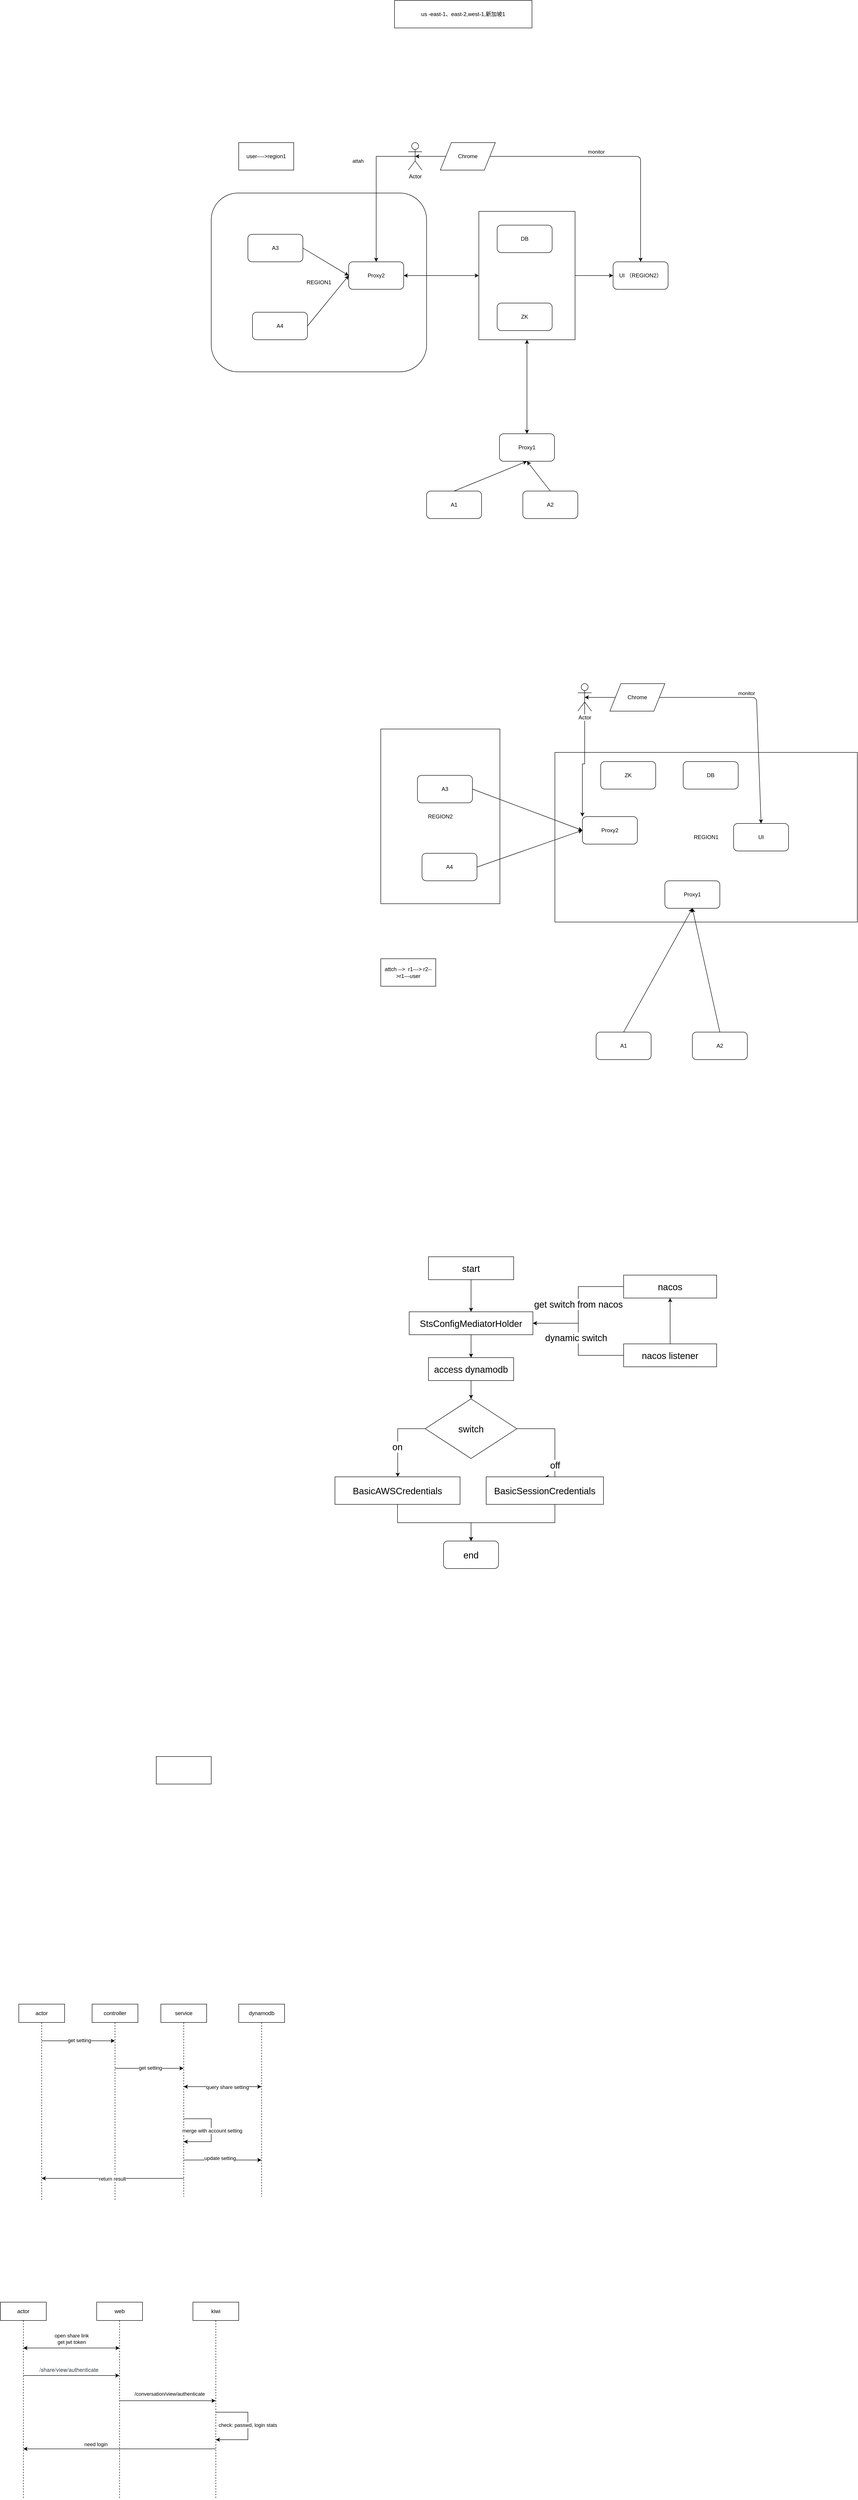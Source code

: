 <mxfile version="21.3.3" type="github">
  <diagram id="3rOCGKYBG2pdvaZSM_1T" name="Page-1">
    <mxGraphModel dx="2071" dy="811" grid="1" gridSize="10" guides="1" tooltips="1" connect="1" arrows="1" fold="1" page="1" pageScale="1" pageWidth="827" pageHeight="1169" math="0" shadow="0">
      <root>
        <mxCell id="0" />
        <mxCell id="1" parent="0" />
        <mxCell id="50LBui8sS1tnswhIV1ka-1" value="REGION2" style="rounded=0;whiteSpace=wrap;html=1;" parent="1" vertex="1">
          <mxGeometry x="250" y="1799" width="260" height="381" as="geometry" />
        </mxCell>
        <mxCell id="50LBui8sS1tnswhIV1ka-2" value="REGION1" style="rounded=1;whiteSpace=wrap;html=1;" parent="1" vertex="1">
          <mxGeometry x="-120" y="630" width="470" height="390" as="geometry" />
        </mxCell>
        <mxCell id="50LBui8sS1tnswhIV1ka-3" value="" style="rounded=0;whiteSpace=wrap;html=1;" parent="1" vertex="1">
          <mxGeometry x="464" y="670" width="210" height="280" as="geometry" />
        </mxCell>
        <mxCell id="50LBui8sS1tnswhIV1ka-4" value="UI （REGION2）" style="rounded=1;whiteSpace=wrap;html=1;" parent="1" vertex="1">
          <mxGeometry x="757" y="780" width="120" height="60" as="geometry" />
        </mxCell>
        <mxCell id="50LBui8sS1tnswhIV1ka-5" value="Proxy1" style="rounded=1;whiteSpace=wrap;html=1;" parent="1" vertex="1">
          <mxGeometry x="509" y="1155" width="120" height="60" as="geometry" />
        </mxCell>
        <mxCell id="50LBui8sS1tnswhIV1ka-6" value="DB" style="rounded=1;whiteSpace=wrap;html=1;" parent="1" vertex="1">
          <mxGeometry x="504" y="700" width="120" height="60" as="geometry" />
        </mxCell>
        <mxCell id="50LBui8sS1tnswhIV1ka-7" value="ZK" style="rounded=1;whiteSpace=wrap;html=1;" parent="1" vertex="1">
          <mxGeometry x="504" y="870" width="120" height="60" as="geometry" />
        </mxCell>
        <mxCell id="50LBui8sS1tnswhIV1ka-8" value="Proxy2" style="rounded=1;whiteSpace=wrap;html=1;" parent="1" vertex="1">
          <mxGeometry x="180" y="780" width="120" height="60" as="geometry" />
        </mxCell>
        <mxCell id="50LBui8sS1tnswhIV1ka-9" value="" style="endArrow=classic;startArrow=classic;html=1;entryX=0.5;entryY=1;entryDx=0;entryDy=0;exitX=0.5;exitY=0;exitDx=0;exitDy=0;" parent="1" source="50LBui8sS1tnswhIV1ka-5" target="50LBui8sS1tnswhIV1ka-3" edge="1">
          <mxGeometry width="50" height="50" relative="1" as="geometry">
            <mxPoint x="440" y="1120" as="sourcePoint" />
            <mxPoint x="490" y="1070" as="targetPoint" />
          </mxGeometry>
        </mxCell>
        <mxCell id="50LBui8sS1tnswhIV1ka-10" value="" style="endArrow=classic;startArrow=classic;html=1;entryX=0;entryY=0.5;entryDx=0;entryDy=0;exitX=1;exitY=0.5;exitDx=0;exitDy=0;" parent="1" source="50LBui8sS1tnswhIV1ka-8" target="50LBui8sS1tnswhIV1ka-3" edge="1">
          <mxGeometry width="50" height="50" relative="1" as="geometry">
            <mxPoint x="440" y="1120" as="sourcePoint" />
            <mxPoint x="490" y="1070" as="targetPoint" />
          </mxGeometry>
        </mxCell>
        <mxCell id="50LBui8sS1tnswhIV1ka-11" value="A1" style="rounded=1;whiteSpace=wrap;html=1;" parent="1" vertex="1">
          <mxGeometry x="350" y="1280" width="120" height="60" as="geometry" />
        </mxCell>
        <mxCell id="50LBui8sS1tnswhIV1ka-12" value="A2" style="rounded=1;whiteSpace=wrap;html=1;" parent="1" vertex="1">
          <mxGeometry x="560" y="1280" width="120" height="60" as="geometry" />
        </mxCell>
        <mxCell id="50LBui8sS1tnswhIV1ka-13" value="A3" style="rounded=1;whiteSpace=wrap;html=1;" parent="1" vertex="1">
          <mxGeometry x="-40" y="720" width="120" height="60" as="geometry" />
        </mxCell>
        <mxCell id="50LBui8sS1tnswhIV1ka-14" value="A4" style="rounded=1;whiteSpace=wrap;html=1;" parent="1" vertex="1">
          <mxGeometry x="-30" y="890" width="120" height="60" as="geometry" />
        </mxCell>
        <mxCell id="50LBui8sS1tnswhIV1ka-15" value="" style="endArrow=classic;html=1;exitX=1;exitY=0.5;exitDx=0;exitDy=0;entryX=0;entryY=0.5;entryDx=0;entryDy=0;" parent="1" source="50LBui8sS1tnswhIV1ka-13" target="50LBui8sS1tnswhIV1ka-8" edge="1">
          <mxGeometry width="50" height="50" relative="1" as="geometry">
            <mxPoint x="440" y="1120" as="sourcePoint" />
            <mxPoint x="490" y="1070" as="targetPoint" />
          </mxGeometry>
        </mxCell>
        <mxCell id="50LBui8sS1tnswhIV1ka-16" value="" style="endArrow=classic;html=1;exitX=1;exitY=0.5;exitDx=0;exitDy=0;entryX=0;entryY=0.5;entryDx=0;entryDy=0;" parent="1" source="50LBui8sS1tnswhIV1ka-14" target="50LBui8sS1tnswhIV1ka-8" edge="1">
          <mxGeometry width="50" height="50" relative="1" as="geometry">
            <mxPoint x="440" y="1120" as="sourcePoint" />
            <mxPoint x="490" y="1070" as="targetPoint" />
          </mxGeometry>
        </mxCell>
        <mxCell id="50LBui8sS1tnswhIV1ka-17" value="" style="endArrow=classic;html=1;exitX=0.5;exitY=0;exitDx=0;exitDy=0;entryX=0.5;entryY=1;entryDx=0;entryDy=0;" parent="1" source="50LBui8sS1tnswhIV1ka-11" target="50LBui8sS1tnswhIV1ka-5" edge="1">
          <mxGeometry width="50" height="50" relative="1" as="geometry">
            <mxPoint x="440" y="1120" as="sourcePoint" />
            <mxPoint x="490" y="1070" as="targetPoint" />
          </mxGeometry>
        </mxCell>
        <mxCell id="50LBui8sS1tnswhIV1ka-18" value="" style="endArrow=classic;html=1;exitX=0.5;exitY=0;exitDx=0;exitDy=0;entryX=0.5;entryY=1;entryDx=0;entryDy=0;" parent="1" source="50LBui8sS1tnswhIV1ka-12" target="50LBui8sS1tnswhIV1ka-5" edge="1">
          <mxGeometry width="50" height="50" relative="1" as="geometry">
            <mxPoint x="440" y="1120" as="sourcePoint" />
            <mxPoint x="490" y="1070" as="targetPoint" />
          </mxGeometry>
        </mxCell>
        <mxCell id="50LBui8sS1tnswhIV1ka-19" value="" style="endArrow=classic;html=1;entryX=0;entryY=0.5;entryDx=0;entryDy=0;exitX=1;exitY=0.5;exitDx=0;exitDy=0;" parent="1" source="50LBui8sS1tnswhIV1ka-3" target="50LBui8sS1tnswhIV1ka-4" edge="1">
          <mxGeometry width="50" height="50" relative="1" as="geometry">
            <mxPoint x="440" y="1120" as="sourcePoint" />
            <mxPoint x="490" y="1070" as="targetPoint" />
          </mxGeometry>
        </mxCell>
        <mxCell id="50LBui8sS1tnswhIV1ka-20" style="edgeStyle=orthogonalEdgeStyle;rounded=0;orthogonalLoop=1;jettySize=auto;html=1;exitX=0.5;exitY=0.5;exitDx=0;exitDy=0;exitPerimeter=0;" parent="1" source="50LBui8sS1tnswhIV1ka-22" target="50LBui8sS1tnswhIV1ka-8" edge="1">
          <mxGeometry relative="1" as="geometry" />
        </mxCell>
        <mxCell id="50LBui8sS1tnswhIV1ka-21" value="attah" style="edgeLabel;html=1;align=center;verticalAlign=middle;resizable=0;points=[];" parent="50LBui8sS1tnswhIV1ka-20" vertex="1" connectable="0">
          <mxGeometry x="-0.46" y="23" relative="1" as="geometry">
            <mxPoint x="-63" y="10" as="offset" />
          </mxGeometry>
        </mxCell>
        <mxCell id="50LBui8sS1tnswhIV1ka-22" value="Actor" style="shape=umlActor;verticalLabelPosition=bottom;labelBackgroundColor=#ffffff;verticalAlign=top;html=1;outlineConnect=0;" parent="1" vertex="1">
          <mxGeometry x="310" y="520" width="30" height="60" as="geometry" />
        </mxCell>
        <mxCell id="50LBui8sS1tnswhIV1ka-23" value="" style="endArrow=classic;startArrow=classic;html=1;exitX=0.5;exitY=0.5;exitDx=0;exitDy=0;exitPerimeter=0;entryX=0.5;entryY=0;entryDx=0;entryDy=0;" parent="1" source="50LBui8sS1tnswhIV1ka-22" target="50LBui8sS1tnswhIV1ka-4" edge="1">
          <mxGeometry width="50" height="50" relative="1" as="geometry">
            <mxPoint x="325" y="550" as="sourcePoint" />
            <mxPoint x="817" y="780" as="targetPoint" />
            <Array as="points">
              <mxPoint x="817" y="550" />
            </Array>
          </mxGeometry>
        </mxCell>
        <mxCell id="50LBui8sS1tnswhIV1ka-24" value="monitor" style="edgeLabel;html=1;align=center;verticalAlign=middle;resizable=0;points=[];" parent="50LBui8sS1tnswhIV1ka-23" vertex="1" connectable="0">
          <mxGeometry x="0.155" relative="1" as="geometry">
            <mxPoint x="-22" y="-10" as="offset" />
          </mxGeometry>
        </mxCell>
        <mxCell id="50LBui8sS1tnswhIV1ka-25" value="Chrome" style="shape=parallelogram;perimeter=parallelogramPerimeter;whiteSpace=wrap;html=1;" parent="1" vertex="1">
          <mxGeometry x="380" y="520" width="120" height="60" as="geometry" />
        </mxCell>
        <mxCell id="50LBui8sS1tnswhIV1ka-26" value="REGION1" style="rounded=0;whiteSpace=wrap;html=1;" parent="1" vertex="1">
          <mxGeometry x="630" y="1850" width="660" height="370" as="geometry" />
        </mxCell>
        <mxCell id="50LBui8sS1tnswhIV1ka-27" value="UI" style="rounded=1;whiteSpace=wrap;html=1;" parent="1" vertex="1">
          <mxGeometry x="1020" y="2005" width="120" height="60" as="geometry" />
        </mxCell>
        <mxCell id="50LBui8sS1tnswhIV1ka-28" value="Proxy1" style="rounded=1;whiteSpace=wrap;html=1;" parent="1" vertex="1">
          <mxGeometry x="870" y="2130" width="120" height="60" as="geometry" />
        </mxCell>
        <mxCell id="50LBui8sS1tnswhIV1ka-29" value="DB" style="rounded=1;whiteSpace=wrap;html=1;" parent="1" vertex="1">
          <mxGeometry x="910" y="1870" width="120" height="60" as="geometry" />
        </mxCell>
        <mxCell id="50LBui8sS1tnswhIV1ka-30" value="ZK" style="rounded=1;whiteSpace=wrap;html=1;" parent="1" vertex="1">
          <mxGeometry x="730" y="1870" width="120" height="60" as="geometry" />
        </mxCell>
        <mxCell id="50LBui8sS1tnswhIV1ka-31" value="Proxy2" style="rounded=1;whiteSpace=wrap;html=1;" parent="1" vertex="1">
          <mxGeometry x="690" y="1990" width="120" height="60" as="geometry" />
        </mxCell>
        <mxCell id="50LBui8sS1tnswhIV1ka-32" value="A1" style="rounded=1;whiteSpace=wrap;html=1;" parent="1" vertex="1">
          <mxGeometry x="720" y="2460" width="120" height="60" as="geometry" />
        </mxCell>
        <mxCell id="50LBui8sS1tnswhIV1ka-33" value="A2" style="rounded=1;whiteSpace=wrap;html=1;" parent="1" vertex="1">
          <mxGeometry x="930" y="2460" width="120" height="60" as="geometry" />
        </mxCell>
        <mxCell id="50LBui8sS1tnswhIV1ka-34" value="A3" style="rounded=1;whiteSpace=wrap;html=1;" parent="1" vertex="1">
          <mxGeometry x="330" y="1900" width="120" height="60" as="geometry" />
        </mxCell>
        <mxCell id="50LBui8sS1tnswhIV1ka-35" value="A4" style="rounded=1;whiteSpace=wrap;html=1;" parent="1" vertex="1">
          <mxGeometry x="340" y="2070" width="120" height="60" as="geometry" />
        </mxCell>
        <mxCell id="50LBui8sS1tnswhIV1ka-36" value="" style="endArrow=classic;html=1;exitX=1;exitY=0.5;exitDx=0;exitDy=0;entryX=0;entryY=0.5;entryDx=0;entryDy=0;" parent="1" source="50LBui8sS1tnswhIV1ka-34" target="50LBui8sS1tnswhIV1ka-31" edge="1">
          <mxGeometry width="50" height="50" relative="1" as="geometry">
            <mxPoint x="810" y="2300" as="sourcePoint" />
            <mxPoint x="860" y="2250" as="targetPoint" />
          </mxGeometry>
        </mxCell>
        <mxCell id="50LBui8sS1tnswhIV1ka-37" value="" style="endArrow=classic;html=1;exitX=1;exitY=0.5;exitDx=0;exitDy=0;entryX=0;entryY=0.5;entryDx=0;entryDy=0;" parent="1" source="50LBui8sS1tnswhIV1ka-35" target="50LBui8sS1tnswhIV1ka-31" edge="1">
          <mxGeometry width="50" height="50" relative="1" as="geometry">
            <mxPoint x="810" y="2300" as="sourcePoint" />
            <mxPoint x="860" y="2250" as="targetPoint" />
          </mxGeometry>
        </mxCell>
        <mxCell id="50LBui8sS1tnswhIV1ka-38" value="" style="endArrow=classic;html=1;exitX=0.5;exitY=0;exitDx=0;exitDy=0;entryX=0.5;entryY=1;entryDx=0;entryDy=0;" parent="1" source="50LBui8sS1tnswhIV1ka-32" target="50LBui8sS1tnswhIV1ka-28" edge="1">
          <mxGeometry width="50" height="50" relative="1" as="geometry">
            <mxPoint x="810" y="2300" as="sourcePoint" />
            <mxPoint x="860" y="2250" as="targetPoint" />
          </mxGeometry>
        </mxCell>
        <mxCell id="50LBui8sS1tnswhIV1ka-39" value="" style="endArrow=classic;html=1;exitX=0.5;exitY=0;exitDx=0;exitDy=0;entryX=0.5;entryY=1;entryDx=0;entryDy=0;" parent="1" source="50LBui8sS1tnswhIV1ka-33" target="50LBui8sS1tnswhIV1ka-28" edge="1">
          <mxGeometry width="50" height="50" relative="1" as="geometry">
            <mxPoint x="810" y="2300" as="sourcePoint" />
            <mxPoint x="860" y="2250" as="targetPoint" />
          </mxGeometry>
        </mxCell>
        <mxCell id="50LBui8sS1tnswhIV1ka-40" style="edgeStyle=orthogonalEdgeStyle;rounded=0;orthogonalLoop=1;jettySize=auto;html=1;exitX=0.5;exitY=0.5;exitDx=0;exitDy=0;exitPerimeter=0;entryX=0;entryY=0;entryDx=0;entryDy=0;" parent="1" source="50LBui8sS1tnswhIV1ka-41" target="50LBui8sS1tnswhIV1ka-31" edge="1">
          <mxGeometry relative="1" as="geometry" />
        </mxCell>
        <mxCell id="50LBui8sS1tnswhIV1ka-41" value="Actor" style="shape=umlActor;verticalLabelPosition=bottom;labelBackgroundColor=#ffffff;verticalAlign=top;html=1;outlineConnect=0;" parent="1" vertex="1">
          <mxGeometry x="680" y="1700" width="30" height="60" as="geometry" />
        </mxCell>
        <mxCell id="50LBui8sS1tnswhIV1ka-42" value="" style="endArrow=classic;startArrow=classic;html=1;exitX=0.5;exitY=0.5;exitDx=0;exitDy=0;exitPerimeter=0;entryX=0.5;entryY=0;entryDx=0;entryDy=0;" parent="1" source="50LBui8sS1tnswhIV1ka-41" target="50LBui8sS1tnswhIV1ka-27" edge="1">
          <mxGeometry width="50" height="50" relative="1" as="geometry">
            <mxPoint x="695" y="1730" as="sourcePoint" />
            <mxPoint x="1187" y="1960" as="targetPoint" />
            <Array as="points">
              <mxPoint x="1070" y="1730" />
            </Array>
          </mxGeometry>
        </mxCell>
        <mxCell id="50LBui8sS1tnswhIV1ka-43" value="monitor" style="edgeLabel;html=1;align=center;verticalAlign=middle;resizable=0;points=[];" parent="50LBui8sS1tnswhIV1ka-42" vertex="1" connectable="0">
          <mxGeometry x="0.155" relative="1" as="geometry">
            <mxPoint x="-22" y="-10" as="offset" />
          </mxGeometry>
        </mxCell>
        <mxCell id="50LBui8sS1tnswhIV1ka-44" value="Chrome" style="shape=parallelogram;perimeter=parallelogramPerimeter;whiteSpace=wrap;html=1;" parent="1" vertex="1">
          <mxGeometry x="750" y="1700" width="120" height="60" as="geometry" />
        </mxCell>
        <mxCell id="50LBui8sS1tnswhIV1ka-45" value="attch --&amp;gt;&amp;nbsp; r1---&amp;gt; r2--&amp;gt;r1---user" style="rounded=0;whiteSpace=wrap;html=1;" parent="1" vertex="1">
          <mxGeometry x="250" y="2300" width="120" height="60" as="geometry" />
        </mxCell>
        <mxCell id="50LBui8sS1tnswhIV1ka-46" value="user----&amp;gt;region1" style="rounded=0;whiteSpace=wrap;html=1;" parent="1" vertex="1">
          <mxGeometry x="-60" y="520" width="120" height="60" as="geometry" />
        </mxCell>
        <mxCell id="50LBui8sS1tnswhIV1ka-47" value="us -east-1、east-2,west-1,新加坡1" style="rounded=0;whiteSpace=wrap;html=1;" parent="1" vertex="1">
          <mxGeometry x="280" y="210" width="300" height="60" as="geometry" />
        </mxCell>
        <mxCell id="GGoEMhuIVAGTVx5QSTLp-7" value="" style="edgeStyle=orthogonalEdgeStyle;rounded=0;orthogonalLoop=1;jettySize=auto;html=1;fontSize=20;" parent="1" source="GGoEMhuIVAGTVx5QSTLp-1" target="GGoEMhuIVAGTVx5QSTLp-2" edge="1">
          <mxGeometry relative="1" as="geometry" />
        </mxCell>
        <mxCell id="GGoEMhuIVAGTVx5QSTLp-1" value="&lt;font style=&quot;font-size: 20px;&quot;&gt;start&lt;/font&gt;" style="rounded=0;whiteSpace=wrap;html=1;" parent="1" vertex="1">
          <mxGeometry x="354" y="2950" width="186" height="50" as="geometry" />
        </mxCell>
        <mxCell id="GGoEMhuIVAGTVx5QSTLp-8" value="" style="edgeStyle=orthogonalEdgeStyle;rounded=0;orthogonalLoop=1;jettySize=auto;html=1;fontSize=20;" parent="1" source="GGoEMhuIVAGTVx5QSTLp-2" target="GGoEMhuIVAGTVx5QSTLp-4" edge="1">
          <mxGeometry relative="1" as="geometry" />
        </mxCell>
        <mxCell id="GGoEMhuIVAGTVx5QSTLp-2" value="&lt;font style=&quot;font-size: 20px;&quot;&gt;StsConfigMediatorHolder&lt;/font&gt;" style="rounded=0;whiteSpace=wrap;html=1;" parent="1" vertex="1">
          <mxGeometry x="312" y="3070" width="270" height="50" as="geometry" />
        </mxCell>
        <mxCell id="GGoEMhuIVAGTVx5QSTLp-5" style="edgeStyle=orthogonalEdgeStyle;rounded=0;orthogonalLoop=1;jettySize=auto;html=1;entryX=1;entryY=0.5;entryDx=0;entryDy=0;fontSize=20;" parent="1" source="GGoEMhuIVAGTVx5QSTLp-3" target="GGoEMhuIVAGTVx5QSTLp-2" edge="1">
          <mxGeometry relative="1" as="geometry" />
        </mxCell>
        <mxCell id="GGoEMhuIVAGTVx5QSTLp-6" value="get switch from nacos" style="edgeLabel;html=1;align=center;verticalAlign=middle;resizable=0;points=[];fontSize=20;" parent="GGoEMhuIVAGTVx5QSTLp-5" vertex="1" connectable="0">
          <mxGeometry x="-0.017" relative="1" as="geometry">
            <mxPoint as="offset" />
          </mxGeometry>
        </mxCell>
        <mxCell id="GGoEMhuIVAGTVx5QSTLp-3" value="&lt;font style=&quot;font-size: 20px;&quot;&gt;nacos&lt;/font&gt;" style="rounded=0;whiteSpace=wrap;html=1;" parent="1" vertex="1">
          <mxGeometry x="780" y="2990" width="203" height="50" as="geometry" />
        </mxCell>
        <mxCell id="GGoEMhuIVAGTVx5QSTLp-15" value="" style="edgeStyle=orthogonalEdgeStyle;rounded=0;orthogonalLoop=1;jettySize=auto;html=1;fontSize=20;" parent="1" source="GGoEMhuIVAGTVx5QSTLp-4" target="GGoEMhuIVAGTVx5QSTLp-14" edge="1">
          <mxGeometry relative="1" as="geometry" />
        </mxCell>
        <mxCell id="GGoEMhuIVAGTVx5QSTLp-4" value="&lt;font style=&quot;font-size: 20px;&quot;&gt;access dynamodb&lt;/font&gt;" style="rounded=0;whiteSpace=wrap;html=1;" parent="1" vertex="1">
          <mxGeometry x="354" y="3170" width="186" height="50" as="geometry" />
        </mxCell>
        <mxCell id="GGoEMhuIVAGTVx5QSTLp-11" value="" style="edgeStyle=orthogonalEdgeStyle;rounded=0;orthogonalLoop=1;jettySize=auto;html=1;fontSize=20;" parent="1" source="GGoEMhuIVAGTVx5QSTLp-10" target="GGoEMhuIVAGTVx5QSTLp-3" edge="1">
          <mxGeometry relative="1" as="geometry" />
        </mxCell>
        <mxCell id="GGoEMhuIVAGTVx5QSTLp-12" style="edgeStyle=orthogonalEdgeStyle;rounded=0;orthogonalLoop=1;jettySize=auto;html=1;entryX=1;entryY=0.5;entryDx=0;entryDy=0;fontSize=20;" parent="1" source="GGoEMhuIVAGTVx5QSTLp-10" target="GGoEMhuIVAGTVx5QSTLp-2" edge="1">
          <mxGeometry relative="1" as="geometry" />
        </mxCell>
        <mxCell id="GGoEMhuIVAGTVx5QSTLp-13" value="dynamic switch" style="edgeLabel;html=1;align=center;verticalAlign=middle;resizable=0;points=[];fontSize=20;" parent="GGoEMhuIVAGTVx5QSTLp-12" vertex="1" connectable="0">
          <mxGeometry x="0.035" y="5" relative="1" as="geometry">
            <mxPoint as="offset" />
          </mxGeometry>
        </mxCell>
        <mxCell id="GGoEMhuIVAGTVx5QSTLp-10" value="&lt;font style=&quot;font-size: 20px;&quot;&gt;nacos listener&lt;/font&gt;" style="rounded=0;whiteSpace=wrap;html=1;" parent="1" vertex="1">
          <mxGeometry x="780" y="3140" width="203" height="50" as="geometry" />
        </mxCell>
        <mxCell id="GGoEMhuIVAGTVx5QSTLp-20" style="edgeStyle=orthogonalEdgeStyle;rounded=0;orthogonalLoop=1;jettySize=auto;html=1;fontSize=20;" parent="1" source="GGoEMhuIVAGTVx5QSTLp-14" target="GGoEMhuIVAGTVx5QSTLp-18" edge="1">
          <mxGeometry x="0.758" y="-41" relative="1" as="geometry">
            <Array as="points">
              <mxPoint x="287" y="3325" />
            </Array>
            <mxPoint x="34" y="-40" as="offset" />
          </mxGeometry>
        </mxCell>
        <mxCell id="GGoEMhuIVAGTVx5QSTLp-23" value="on" style="edgeLabel;html=1;align=center;verticalAlign=middle;resizable=0;points=[];fontSize=20;" parent="GGoEMhuIVAGTVx5QSTLp-20" vertex="1" connectable="0">
          <mxGeometry x="0.194" y="-1" relative="1" as="geometry">
            <mxPoint as="offset" />
          </mxGeometry>
        </mxCell>
        <mxCell id="GGoEMhuIVAGTVx5QSTLp-22" style="edgeStyle=orthogonalEdgeStyle;rounded=0;orthogonalLoop=1;jettySize=auto;html=1;entryX=0.5;entryY=0;entryDx=0;entryDy=0;fontSize=20;" parent="1" source="GGoEMhuIVAGTVx5QSTLp-14" target="GGoEMhuIVAGTVx5QSTLp-21" edge="1">
          <mxGeometry relative="1" as="geometry">
            <Array as="points">
              <mxPoint x="630" y="3325" />
              <mxPoint x="630" y="3430" />
            </Array>
          </mxGeometry>
        </mxCell>
        <mxCell id="GGoEMhuIVAGTVx5QSTLp-24" value="off" style="edgeLabel;html=1;align=center;verticalAlign=middle;resizable=0;points=[];fontSize=20;" parent="GGoEMhuIVAGTVx5QSTLp-22" vertex="1" connectable="0">
          <mxGeometry x="0.227" y="3" relative="1" as="geometry">
            <mxPoint x="-3" y="33" as="offset" />
          </mxGeometry>
        </mxCell>
        <mxCell id="GGoEMhuIVAGTVx5QSTLp-14" value="switch" style="rhombus;whiteSpace=wrap;html=1;fontSize=20;" parent="1" vertex="1">
          <mxGeometry x="347" y="3260" width="200" height="130" as="geometry" />
        </mxCell>
        <mxCell id="GGoEMhuIVAGTVx5QSTLp-26" style="edgeStyle=orthogonalEdgeStyle;rounded=0;orthogonalLoop=1;jettySize=auto;html=1;fontSize=20;" parent="1" source="GGoEMhuIVAGTVx5QSTLp-18" target="GGoEMhuIVAGTVx5QSTLp-25" edge="1">
          <mxGeometry relative="1" as="geometry" />
        </mxCell>
        <mxCell id="GGoEMhuIVAGTVx5QSTLp-18" value="BasicAWSCredentials" style="rounded=0;whiteSpace=wrap;html=1;fontSize=20;" parent="1" vertex="1">
          <mxGeometry x="150" y="3430" width="273" height="60" as="geometry" />
        </mxCell>
        <mxCell id="GGoEMhuIVAGTVx5QSTLp-19" value="" style="rounded=0;whiteSpace=wrap;html=1;fontSize=20;" parent="1" vertex="1">
          <mxGeometry x="-240" y="4040" width="120" height="60" as="geometry" />
        </mxCell>
        <mxCell id="GGoEMhuIVAGTVx5QSTLp-27" style="edgeStyle=orthogonalEdgeStyle;rounded=0;orthogonalLoop=1;jettySize=auto;html=1;entryX=0.5;entryY=0;entryDx=0;entryDy=0;fontSize=20;" parent="1" source="GGoEMhuIVAGTVx5QSTLp-21" target="GGoEMhuIVAGTVx5QSTLp-25" edge="1">
          <mxGeometry relative="1" as="geometry">
            <Array as="points">
              <mxPoint x="630" y="3530" />
              <mxPoint x="447" y="3530" />
            </Array>
          </mxGeometry>
        </mxCell>
        <mxCell id="GGoEMhuIVAGTVx5QSTLp-21" value="BasicSessionCredentials" style="rounded=0;whiteSpace=wrap;html=1;fontSize=20;" parent="1" vertex="1">
          <mxGeometry x="480" y="3430" width="256" height="60" as="geometry" />
        </mxCell>
        <mxCell id="GGoEMhuIVAGTVx5QSTLp-25" value="end" style="rounded=1;whiteSpace=wrap;html=1;fontSize=20;" parent="1" vertex="1">
          <mxGeometry x="387" y="3570" width="120" height="60" as="geometry" />
        </mxCell>
        <mxCell id="KRS8F08ZxtF1JTNG0fgI-2" value="actor" style="shape=umlLifeline;perimeter=lifelinePerimeter;whiteSpace=wrap;html=1;container=1;dropTarget=0;collapsible=0;recursiveResize=0;outlineConnect=0;portConstraint=eastwest;newEdgeStyle={&quot;edgeStyle&quot;:&quot;elbowEdgeStyle&quot;,&quot;elbow&quot;:&quot;vertical&quot;,&quot;curved&quot;:0,&quot;rounded&quot;:0};" vertex="1" parent="1">
          <mxGeometry x="-540" y="4580" width="100" height="430" as="geometry" />
        </mxCell>
        <mxCell id="KRS8F08ZxtF1JTNG0fgI-3" value="controller" style="shape=umlLifeline;perimeter=lifelinePerimeter;whiteSpace=wrap;html=1;container=1;dropTarget=0;collapsible=0;recursiveResize=0;outlineConnect=0;portConstraint=eastwest;newEdgeStyle={&quot;edgeStyle&quot;:&quot;elbowEdgeStyle&quot;,&quot;elbow&quot;:&quot;vertical&quot;,&quot;curved&quot;:0,&quot;rounded&quot;:0};" vertex="1" parent="1">
          <mxGeometry x="-380" y="4580" width="100" height="430" as="geometry" />
        </mxCell>
        <mxCell id="KRS8F08ZxtF1JTNG0fgI-4" value="" style="endArrow=classic;html=1;rounded=0;" edge="1" parent="1" source="KRS8F08ZxtF1JTNG0fgI-2" target="KRS8F08ZxtF1JTNG0fgI-3">
          <mxGeometry width="50" height="50" relative="1" as="geometry">
            <mxPoint x="-220" y="4750" as="sourcePoint" />
            <mxPoint x="-330" y="4700" as="targetPoint" />
            <Array as="points">
              <mxPoint x="-470" y="4660" />
              <mxPoint x="-380" y="4660" />
            </Array>
          </mxGeometry>
        </mxCell>
        <mxCell id="KRS8F08ZxtF1JTNG0fgI-5" value="get setting" style="edgeLabel;html=1;align=center;verticalAlign=middle;resizable=0;points=[];" vertex="1" connectable="0" parent="KRS8F08ZxtF1JTNG0fgI-4">
          <mxGeometry x="0.014" y="1" relative="1" as="geometry">
            <mxPoint x="1" as="offset" />
          </mxGeometry>
        </mxCell>
        <mxCell id="KRS8F08ZxtF1JTNG0fgI-6" value="service" style="shape=umlLifeline;perimeter=lifelinePerimeter;whiteSpace=wrap;html=1;container=1;dropTarget=0;collapsible=0;recursiveResize=0;outlineConnect=0;portConstraint=eastwest;newEdgeStyle={&quot;edgeStyle&quot;:&quot;elbowEdgeStyle&quot;,&quot;elbow&quot;:&quot;vertical&quot;,&quot;curved&quot;:0,&quot;rounded&quot;:0};" vertex="1" parent="1">
          <mxGeometry x="-230" y="4580" width="100" height="420" as="geometry" />
        </mxCell>
        <mxCell id="KRS8F08ZxtF1JTNG0fgI-7" value="dynamodb" style="shape=umlLifeline;perimeter=lifelinePerimeter;whiteSpace=wrap;html=1;container=1;dropTarget=0;collapsible=0;recursiveResize=0;outlineConnect=0;portConstraint=eastwest;newEdgeStyle={&quot;edgeStyle&quot;:&quot;elbowEdgeStyle&quot;,&quot;elbow&quot;:&quot;vertical&quot;,&quot;curved&quot;:0,&quot;rounded&quot;:0};" vertex="1" parent="1">
          <mxGeometry x="-60" y="4580" width="100" height="420" as="geometry" />
        </mxCell>
        <mxCell id="KRS8F08ZxtF1JTNG0fgI-8" value="" style="endArrow=classic;html=1;rounded=0;" edge="1" parent="1" source="KRS8F08ZxtF1JTNG0fgI-3" target="KRS8F08ZxtF1JTNG0fgI-6">
          <mxGeometry width="50" height="50" relative="1" as="geometry">
            <mxPoint x="-480" y="4670" as="sourcePoint" />
            <mxPoint x="-320" y="4670" as="targetPoint" />
            <Array as="points">
              <mxPoint x="-330" y="4720" />
              <mxPoint x="-250" y="4720" />
            </Array>
          </mxGeometry>
        </mxCell>
        <mxCell id="KRS8F08ZxtF1JTNG0fgI-9" value="get setting" style="edgeLabel;html=1;align=center;verticalAlign=middle;resizable=0;points=[];" vertex="1" connectable="0" parent="KRS8F08ZxtF1JTNG0fgI-8">
          <mxGeometry x="0.014" y="1" relative="1" as="geometry">
            <mxPoint x="1" as="offset" />
          </mxGeometry>
        </mxCell>
        <mxCell id="KRS8F08ZxtF1JTNG0fgI-10" value="" style="endArrow=classic;html=1;rounded=0;startArrow=classic;startFill=1;" edge="1" parent="1" source="KRS8F08ZxtF1JTNG0fgI-6" target="KRS8F08ZxtF1JTNG0fgI-7">
          <mxGeometry width="50" height="50" relative="1" as="geometry">
            <mxPoint x="-320" y="4730" as="sourcePoint" />
            <mxPoint x="-170" y="4730" as="targetPoint" />
            <Array as="points">
              <mxPoint x="-180" y="4760" />
              <mxPoint x="-80" y="4760" />
              <mxPoint x="-100" y="4760" />
            </Array>
          </mxGeometry>
        </mxCell>
        <mxCell id="KRS8F08ZxtF1JTNG0fgI-11" value="query share setting" style="edgeLabel;html=1;align=center;verticalAlign=middle;resizable=0;points=[];" vertex="1" connectable="0" parent="KRS8F08ZxtF1JTNG0fgI-10">
          <mxGeometry x="0.014" y="1" relative="1" as="geometry">
            <mxPoint x="1" as="offset" />
          </mxGeometry>
        </mxCell>
        <mxCell id="KRS8F08ZxtF1JTNG0fgI-12" value="" style="endArrow=classic;html=1;rounded=0;" edge="1" parent="1" source="KRS8F08ZxtF1JTNG0fgI-6" target="KRS8F08ZxtF1JTNG0fgI-6">
          <mxGeometry width="50" height="50" relative="1" as="geometry">
            <mxPoint x="-320" y="4730" as="sourcePoint" />
            <mxPoint x="-170" y="4730" as="targetPoint" />
            <Array as="points">
              <mxPoint x="-180" y="4830" />
              <mxPoint x="-120" y="4830" />
              <mxPoint x="-120" y="4880" />
            </Array>
          </mxGeometry>
        </mxCell>
        <mxCell id="KRS8F08ZxtF1JTNG0fgI-13" value="merge with account setting" style="edgeLabel;html=1;align=center;verticalAlign=middle;resizable=0;points=[];" vertex="1" connectable="0" parent="KRS8F08ZxtF1JTNG0fgI-12">
          <mxGeometry x="0.014" y="1" relative="1" as="geometry">
            <mxPoint x="1" as="offset" />
          </mxGeometry>
        </mxCell>
        <mxCell id="KRS8F08ZxtF1JTNG0fgI-14" value="" style="endArrow=classic;html=1;rounded=0;" edge="1" parent="1" source="KRS8F08ZxtF1JTNG0fgI-6" target="KRS8F08ZxtF1JTNG0fgI-2">
          <mxGeometry width="50" height="50" relative="1" as="geometry">
            <mxPoint x="-320" y="4730" as="sourcePoint" />
            <mxPoint x="-170" y="4730" as="targetPoint" />
            <Array as="points">
              <mxPoint x="-180" y="4960" />
              <mxPoint x="-410" y="4960" />
            </Array>
          </mxGeometry>
        </mxCell>
        <mxCell id="KRS8F08ZxtF1JTNG0fgI-15" value="return result" style="edgeLabel;html=1;align=center;verticalAlign=middle;resizable=0;points=[];" vertex="1" connectable="0" parent="KRS8F08ZxtF1JTNG0fgI-14">
          <mxGeometry x="0.014" y="1" relative="1" as="geometry">
            <mxPoint x="1" as="offset" />
          </mxGeometry>
        </mxCell>
        <mxCell id="KRS8F08ZxtF1JTNG0fgI-16" value="" style="endArrow=classic;html=1;rounded=0;" edge="1" parent="1" source="KRS8F08ZxtF1JTNG0fgI-6" target="KRS8F08ZxtF1JTNG0fgI-7">
          <mxGeometry width="50" height="50" relative="1" as="geometry">
            <mxPoint x="-220" y="4840" as="sourcePoint" />
            <mxPoint x="-170" y="4790" as="targetPoint" />
            <Array as="points">
              <mxPoint x="-90" y="4920" />
            </Array>
          </mxGeometry>
        </mxCell>
        <mxCell id="KRS8F08ZxtF1JTNG0fgI-17" value="update setting" style="edgeLabel;html=1;align=center;verticalAlign=middle;resizable=0;points=[];" vertex="1" connectable="0" parent="KRS8F08ZxtF1JTNG0fgI-16">
          <mxGeometry x="-0.065" y="4" relative="1" as="geometry">
            <mxPoint as="offset" />
          </mxGeometry>
        </mxCell>
        <mxCell id="KRS8F08ZxtF1JTNG0fgI-18" value="actor" style="shape=umlLifeline;perimeter=lifelinePerimeter;whiteSpace=wrap;html=1;container=1;dropTarget=0;collapsible=0;recursiveResize=0;outlineConnect=0;portConstraint=eastwest;newEdgeStyle={&quot;edgeStyle&quot;:&quot;elbowEdgeStyle&quot;,&quot;elbow&quot;:&quot;vertical&quot;,&quot;curved&quot;:0,&quot;rounded&quot;:0};" vertex="1" parent="1">
          <mxGeometry x="-580" y="5230" width="100" height="430" as="geometry" />
        </mxCell>
        <mxCell id="KRS8F08ZxtF1JTNG0fgI-19" value="web" style="shape=umlLifeline;perimeter=lifelinePerimeter;whiteSpace=wrap;html=1;container=1;dropTarget=0;collapsible=0;recursiveResize=0;outlineConnect=0;portConstraint=eastwest;newEdgeStyle={&quot;edgeStyle&quot;:&quot;elbowEdgeStyle&quot;,&quot;elbow&quot;:&quot;vertical&quot;,&quot;curved&quot;:0,&quot;rounded&quot;:0};" vertex="1" parent="1">
          <mxGeometry x="-370" y="5230" width="100" height="430" as="geometry" />
        </mxCell>
        <mxCell id="KRS8F08ZxtF1JTNG0fgI-20" value="kiwi" style="shape=umlLifeline;perimeter=lifelinePerimeter;whiteSpace=wrap;html=1;container=1;dropTarget=0;collapsible=0;recursiveResize=0;outlineConnect=0;portConstraint=eastwest;newEdgeStyle={&quot;edgeStyle&quot;:&quot;elbowEdgeStyle&quot;,&quot;elbow&quot;:&quot;vertical&quot;,&quot;curved&quot;:0,&quot;rounded&quot;:0};" vertex="1" parent="1">
          <mxGeometry x="-160" y="5230" width="100" height="430" as="geometry" />
        </mxCell>
        <mxCell id="KRS8F08ZxtF1JTNG0fgI-21" value="" style="endArrow=classic;html=1;rounded=0;startArrow=classic;startFill=1;" edge="1" parent="1" source="KRS8F08ZxtF1JTNG0fgI-18">
          <mxGeometry width="50" height="50" relative="1" as="geometry">
            <mxPoint x="-220" y="5380" as="sourcePoint" />
            <mxPoint x="-320" y="5330" as="targetPoint" />
          </mxGeometry>
        </mxCell>
        <mxCell id="KRS8F08ZxtF1JTNG0fgI-22" value="open share link&lt;br&gt;get jwt token" style="edgeLabel;html=1;align=center;verticalAlign=middle;resizable=0;points=[];" vertex="1" connectable="0" parent="KRS8F08ZxtF1JTNG0fgI-21">
          <mxGeometry x="-0.009" y="1" relative="1" as="geometry">
            <mxPoint x="1" y="-19" as="offset" />
          </mxGeometry>
        </mxCell>
        <mxCell id="KRS8F08ZxtF1JTNG0fgI-23" value="" style="endArrow=classic;html=1;rounded=0;" edge="1" parent="1" source="KRS8F08ZxtF1JTNG0fgI-18" target="KRS8F08ZxtF1JTNG0fgI-19">
          <mxGeometry width="50" height="50" relative="1" as="geometry">
            <mxPoint x="-220" y="5380" as="sourcePoint" />
            <mxPoint x="-170" y="5330" as="targetPoint" />
            <Array as="points">
              <mxPoint x="-430" y="5390" />
            </Array>
          </mxGeometry>
        </mxCell>
        <mxCell id="KRS8F08ZxtF1JTNG0fgI-24" value="&lt;div style=&quot;display: flex; line-height: 20px; padding-left: 8px; gap: 12px; user-select: text; margin-top: 2px; color: rgb(48, 57, 66); font-family: &amp;quot;.SFNSDisplay-Regular&amp;quot;, &amp;quot;Helvetica Neue&amp;quot;, &amp;quot;Lucida Grande&amp;quot;, sans-serif; font-size: 12px; text-align: start;&quot; class=&quot;row&quot;&gt;&lt;div style=&quot;word-break: break-all;&quot; class=&quot;header-value&quot;&gt;/share/view/authenticate&lt;/div&gt;&lt;div&gt;&lt;br&gt;&lt;/div&gt;&lt;/div&gt;&lt;div style=&quot;display: flex; line-height: 20px; padding-left: 8px; gap: 12px; user-select: text; color: rgb(48, 57, 66); font-family: &amp;quot;.SFNSDisplay-Regular&amp;quot;, &amp;quot;Helvetica Neue&amp;quot;, &amp;quot;Lucida Grande&amp;quot;, sans-serif; font-size: 12px; text-align: start;&quot; class=&quot;row&quot;&gt;&lt;/div&gt;" style="edgeLabel;html=1;align=center;verticalAlign=middle;resizable=0;points=[];" vertex="1" connectable="0" parent="KRS8F08ZxtF1JTNG0fgI-23">
          <mxGeometry x="-0.112" y="-1" relative="1" as="geometry">
            <mxPoint x="8" y="-16" as="offset" />
          </mxGeometry>
        </mxCell>
        <mxCell id="KRS8F08ZxtF1JTNG0fgI-26" value="" style="endArrow=classic;startArrow=none;html=1;rounded=0;startFill=0;" edge="1" parent="1" source="KRS8F08ZxtF1JTNG0fgI-19" target="KRS8F08ZxtF1JTNG0fgI-20">
          <mxGeometry width="50" height="50" relative="1" as="geometry">
            <mxPoint x="-220" y="5380" as="sourcePoint" />
            <mxPoint x="-170" y="5330" as="targetPoint" />
          </mxGeometry>
        </mxCell>
        <mxCell id="KRS8F08ZxtF1JTNG0fgI-27" value="&lt;div style=&quot;background-color: rgb(43, 43, 43); color: rgb(169, 183, 198); font-family: &amp;quot;JetBrains Mono&amp;quot;, monospace; font-size: 10.5pt;&quot;&gt;&lt;br&gt;&lt;/div&gt;" style="edgeLabel;html=1;align=center;verticalAlign=middle;resizable=0;points=[];" vertex="1" connectable="0" parent="KRS8F08ZxtF1JTNG0fgI-26">
          <mxGeometry x="0.184" y="-1" relative="1" as="geometry">
            <mxPoint x="1" as="offset" />
          </mxGeometry>
        </mxCell>
        <mxCell id="KRS8F08ZxtF1JTNG0fgI-28" value="/conversation/view/authenticate" style="edgeLabel;html=1;align=center;verticalAlign=middle;resizable=0;points=[];" vertex="1" connectable="0" parent="KRS8F08ZxtF1JTNG0fgI-26">
          <mxGeometry x="-0.184" y="-1" relative="1" as="geometry">
            <mxPoint x="23" y="-16" as="offset" />
          </mxGeometry>
        </mxCell>
        <mxCell id="KRS8F08ZxtF1JTNG0fgI-29" value="" style="endArrow=classic;html=1;rounded=0;" edge="1" parent="1" source="KRS8F08ZxtF1JTNG0fgI-20" target="KRS8F08ZxtF1JTNG0fgI-18">
          <mxGeometry width="50" height="50" relative="1" as="geometry">
            <mxPoint x="-220" y="5550" as="sourcePoint" />
            <mxPoint x="-170" y="5500" as="targetPoint" />
            <Array as="points">
              <mxPoint x="-220" y="5550" />
            </Array>
          </mxGeometry>
        </mxCell>
        <mxCell id="KRS8F08ZxtF1JTNG0fgI-30" value="need login" style="edgeLabel;html=1;align=center;verticalAlign=middle;resizable=0;points=[];" vertex="1" connectable="0" parent="KRS8F08ZxtF1JTNG0fgI-29">
          <mxGeometry x="0.357" y="2" relative="1" as="geometry">
            <mxPoint x="23" y="-12" as="offset" />
          </mxGeometry>
        </mxCell>
        <mxCell id="KRS8F08ZxtF1JTNG0fgI-31" value="" style="endArrow=classic;html=1;rounded=0;" edge="1" parent="1" source="KRS8F08ZxtF1JTNG0fgI-20" target="KRS8F08ZxtF1JTNG0fgI-20">
          <mxGeometry width="50" height="50" relative="1" as="geometry">
            <mxPoint x="-220" y="5530" as="sourcePoint" />
            <mxPoint x="-170" y="5480" as="targetPoint" />
            <Array as="points">
              <mxPoint x="-40" y="5470" />
              <mxPoint x="-40" y="5530" />
            </Array>
          </mxGeometry>
        </mxCell>
        <mxCell id="KRS8F08ZxtF1JTNG0fgI-32" value="check: passwd, login stats&amp;nbsp;" style="edgeLabel;html=1;align=center;verticalAlign=middle;resizable=0;points=[];" vertex="1" connectable="0" parent="KRS8F08ZxtF1JTNG0fgI-31">
          <mxGeometry x="-0.03" y="1" relative="1" as="geometry">
            <mxPoint y="1" as="offset" />
          </mxGeometry>
        </mxCell>
      </root>
    </mxGraphModel>
  </diagram>
</mxfile>
